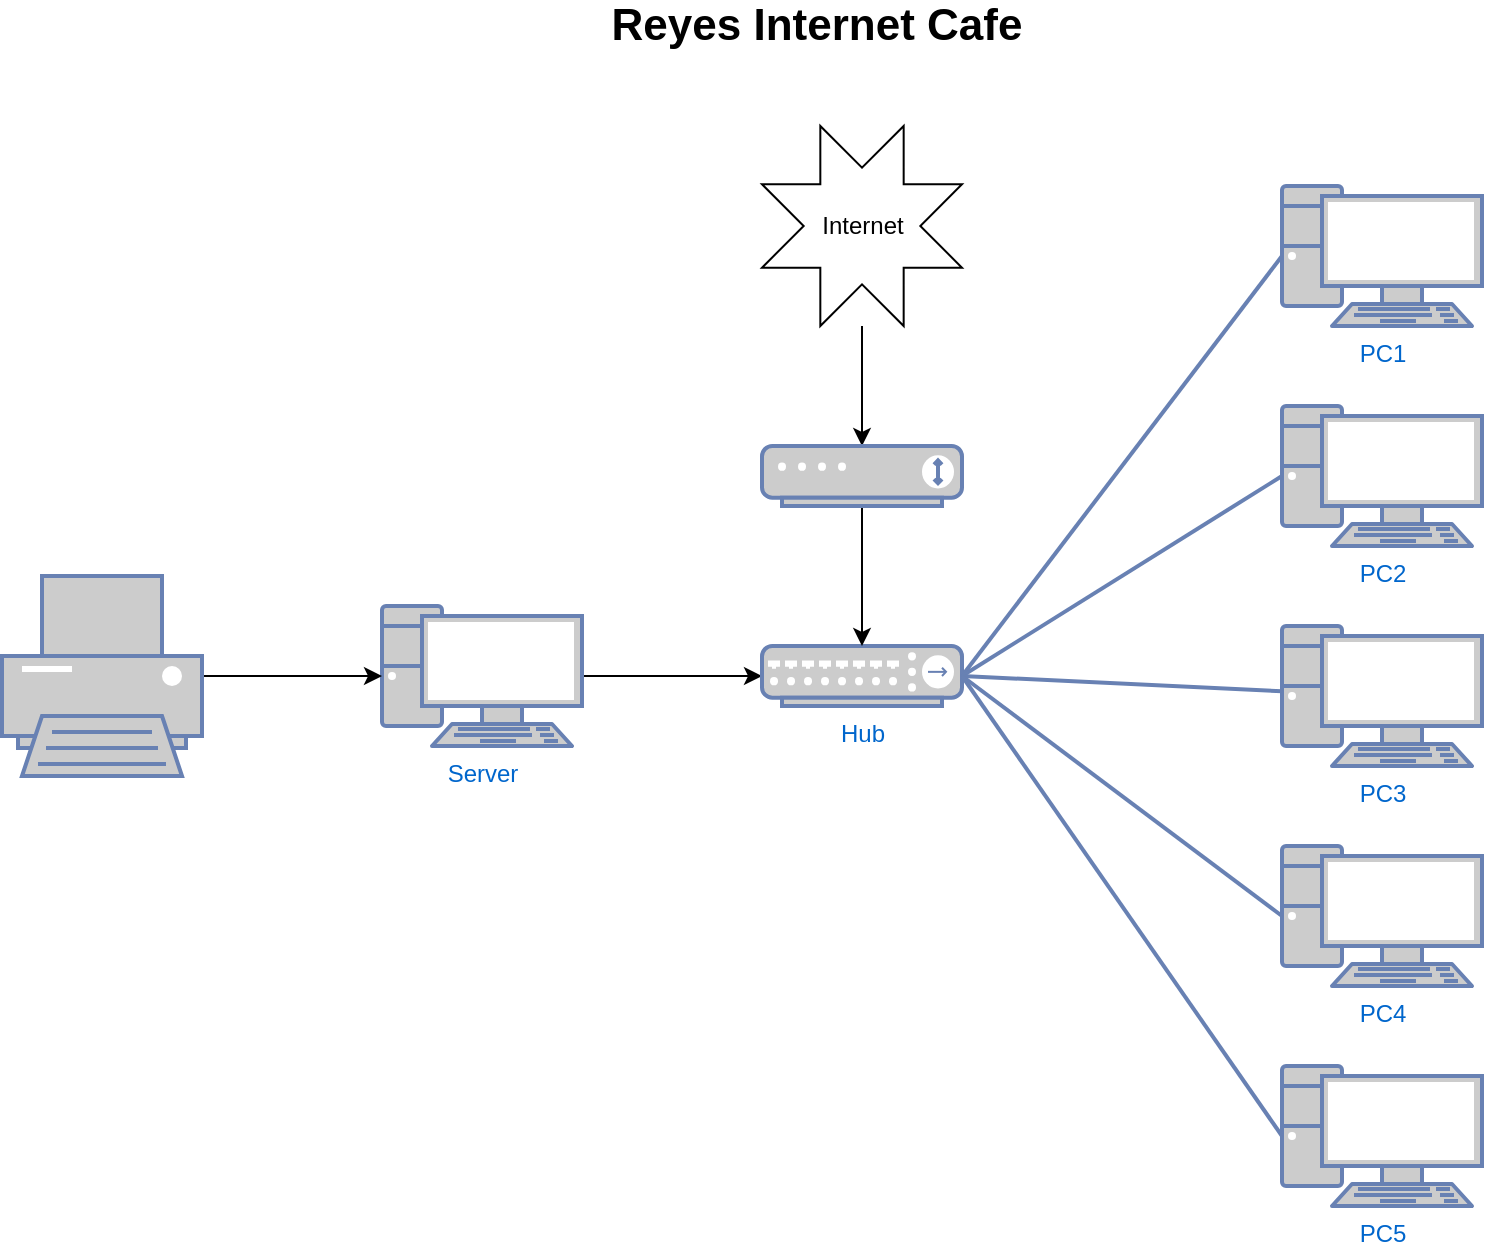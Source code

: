 <mxfile version="14.2.4" type="github">
  <diagram id="fvh4mmRdux-fAGCtwJcO" name="Page-1">
    <mxGraphModel dx="1422" dy="794" grid="1" gridSize="10" guides="1" tooltips="1" connect="1" arrows="1" fold="1" page="1" pageScale="1" pageWidth="850" pageHeight="1100" math="0" shadow="0">
      <root>
        <mxCell id="0" />
        <mxCell id="1" parent="0" />
        <mxCell id="DsgTAMmdHP6PTjedlVeL-1" value="Reyes Internet Cafe" style="text;html=1;strokeColor=none;fillColor=none;align=center;verticalAlign=middle;whiteSpace=wrap;rounded=0;fontStyle=1;fontSize=22;" vertex="1" parent="1">
          <mxGeometry x="350" y="20" width="235" height="20" as="geometry" />
        </mxCell>
        <mxCell id="DsgTAMmdHP6PTjedlVeL-4" style="edgeStyle=orthogonalEdgeStyle;rounded=0;orthogonalLoop=1;jettySize=auto;html=1;" edge="1" parent="1" source="DsgTAMmdHP6PTjedlVeL-2" target="DsgTAMmdHP6PTjedlVeL-3">
          <mxGeometry relative="1" as="geometry" />
        </mxCell>
        <mxCell id="DsgTAMmdHP6PTjedlVeL-2" value="Server" style="fontColor=#0066CC;verticalAlign=top;verticalLabelPosition=bottom;labelPosition=center;align=center;html=1;outlineConnect=0;fillColor=#CCCCCC;strokeColor=#6881B3;gradientColor=none;gradientDirection=north;strokeWidth=2;shape=mxgraph.networks.pc;" vertex="1" parent="1">
          <mxGeometry x="250" y="320" width="100" height="70" as="geometry" />
        </mxCell>
        <mxCell id="DsgTAMmdHP6PTjedlVeL-3" value="Hub" style="fontColor=#0066CC;verticalAlign=top;verticalLabelPosition=bottom;labelPosition=center;align=center;html=1;outlineConnect=0;fillColor=#CCCCCC;strokeColor=#6881B3;gradientColor=none;gradientDirection=north;strokeWidth=2;shape=mxgraph.networks.hub;" vertex="1" parent="1">
          <mxGeometry x="440" y="340" width="100" height="30" as="geometry" />
        </mxCell>
        <mxCell id="DsgTAMmdHP6PTjedlVeL-5" value="PC1" style="fontColor=#0066CC;verticalAlign=top;verticalLabelPosition=bottom;labelPosition=center;align=center;html=1;outlineConnect=0;fillColor=#CCCCCC;strokeColor=#6881B3;gradientColor=none;gradientDirection=north;strokeWidth=2;shape=mxgraph.networks.pc;" vertex="1" parent="1">
          <mxGeometry x="700" y="110" width="100" height="70" as="geometry" />
        </mxCell>
        <mxCell id="DsgTAMmdHP6PTjedlVeL-6" value="PC2" style="fontColor=#0066CC;verticalAlign=top;verticalLabelPosition=bottom;labelPosition=center;align=center;html=1;outlineConnect=0;fillColor=#CCCCCC;strokeColor=#6881B3;gradientColor=none;gradientDirection=north;strokeWidth=2;shape=mxgraph.networks.pc;" vertex="1" parent="1">
          <mxGeometry x="700" y="220" width="100" height="70" as="geometry" />
        </mxCell>
        <mxCell id="DsgTAMmdHP6PTjedlVeL-7" value="PC4" style="fontColor=#0066CC;verticalAlign=top;verticalLabelPosition=bottom;labelPosition=center;align=center;html=1;outlineConnect=0;fillColor=#CCCCCC;strokeColor=#6881B3;gradientColor=none;gradientDirection=north;strokeWidth=2;shape=mxgraph.networks.pc;" vertex="1" parent="1">
          <mxGeometry x="700" y="440" width="100" height="70" as="geometry" />
        </mxCell>
        <mxCell id="DsgTAMmdHP6PTjedlVeL-8" value="PC3" style="fontColor=#0066CC;verticalAlign=top;verticalLabelPosition=bottom;labelPosition=center;align=center;html=1;outlineConnect=0;fillColor=#CCCCCC;strokeColor=#6881B3;gradientColor=none;gradientDirection=north;strokeWidth=2;shape=mxgraph.networks.pc;" vertex="1" parent="1">
          <mxGeometry x="700" y="330" width="100" height="70" as="geometry" />
        </mxCell>
        <mxCell id="DsgTAMmdHP6PTjedlVeL-9" value="PC5" style="fontColor=#0066CC;verticalAlign=top;verticalLabelPosition=bottom;labelPosition=center;align=center;html=1;outlineConnect=0;fillColor=#CCCCCC;strokeColor=#6881B3;gradientColor=none;gradientDirection=north;strokeWidth=2;shape=mxgraph.networks.pc;" vertex="1" parent="1">
          <mxGeometry x="700" y="550" width="100" height="70" as="geometry" />
        </mxCell>
        <mxCell id="DsgTAMmdHP6PTjedlVeL-15" value="" style="strokeColor=#6881B3;edgeStyle=none;rounded=0;endArrow=none;html=1;strokeWidth=2;exitX=1;exitY=0.5;exitDx=0;exitDy=0;exitPerimeter=0;entryX=0;entryY=0.5;entryDx=0;entryDy=0;entryPerimeter=0;" edge="1" target="DsgTAMmdHP6PTjedlVeL-5" parent="1" source="DsgTAMmdHP6PTjedlVeL-3">
          <mxGeometry relative="1" as="geometry">
            <mxPoint x="470" y="510" as="sourcePoint" />
            <mxPoint x="470" y="570" as="targetPoint" />
          </mxGeometry>
        </mxCell>
        <mxCell id="DsgTAMmdHP6PTjedlVeL-21" value="" style="strokeColor=#6881B3;edgeStyle=none;rounded=0;endArrow=none;html=1;strokeWidth=2;exitX=1;exitY=0.5;exitDx=0;exitDy=0;exitPerimeter=0;entryX=0;entryY=0.5;entryDx=0;entryDy=0;entryPerimeter=0;" edge="1" parent="1" source="DsgTAMmdHP6PTjedlVeL-3" target="DsgTAMmdHP6PTjedlVeL-6">
          <mxGeometry relative="1" as="geometry">
            <mxPoint x="300" y="520" as="sourcePoint" />
            <mxPoint x="300" y="580" as="targetPoint" />
          </mxGeometry>
        </mxCell>
        <mxCell id="DsgTAMmdHP6PTjedlVeL-22" value="" style="strokeColor=#6881B3;edgeStyle=none;rounded=0;endArrow=none;html=1;strokeWidth=2;exitX=1;exitY=0.5;exitDx=0;exitDy=0;exitPerimeter=0;" edge="1" parent="1" source="DsgTAMmdHP6PTjedlVeL-3" target="DsgTAMmdHP6PTjedlVeL-8">
          <mxGeometry relative="1" as="geometry">
            <mxPoint x="310" y="530" as="sourcePoint" />
            <mxPoint x="310" y="590" as="targetPoint" />
          </mxGeometry>
        </mxCell>
        <mxCell id="DsgTAMmdHP6PTjedlVeL-23" value="" style="strokeColor=#6881B3;edgeStyle=none;rounded=0;endArrow=none;html=1;strokeWidth=2;exitX=1;exitY=0.5;exitDx=0;exitDy=0;exitPerimeter=0;entryX=0;entryY=0.5;entryDx=0;entryDy=0;entryPerimeter=0;" edge="1" parent="1" source="DsgTAMmdHP6PTjedlVeL-3" target="DsgTAMmdHP6PTjedlVeL-7">
          <mxGeometry relative="1" as="geometry">
            <mxPoint x="320" y="540" as="sourcePoint" />
            <mxPoint x="320" y="600" as="targetPoint" />
          </mxGeometry>
        </mxCell>
        <mxCell id="DsgTAMmdHP6PTjedlVeL-24" value="" style="strokeColor=#6881B3;edgeStyle=none;rounded=0;endArrow=none;html=1;strokeWidth=2;exitX=1;exitY=0.5;exitDx=0;exitDy=0;exitPerimeter=0;entryX=0;entryY=0.5;entryDx=0;entryDy=0;entryPerimeter=0;" edge="1" parent="1" source="DsgTAMmdHP6PTjedlVeL-3" target="DsgTAMmdHP6PTjedlVeL-9">
          <mxGeometry relative="1" as="geometry">
            <mxPoint x="330" y="550" as="sourcePoint" />
            <mxPoint x="330" y="610" as="targetPoint" />
          </mxGeometry>
        </mxCell>
        <mxCell id="DsgTAMmdHP6PTjedlVeL-28" style="edgeStyle=orthogonalEdgeStyle;rounded=0;orthogonalLoop=1;jettySize=auto;html=1;" edge="1" parent="1" source="DsgTAMmdHP6PTjedlVeL-26" target="DsgTAMmdHP6PTjedlVeL-2">
          <mxGeometry relative="1" as="geometry" />
        </mxCell>
        <mxCell id="DsgTAMmdHP6PTjedlVeL-26" value="" style="fontColor=#0066CC;verticalAlign=top;verticalLabelPosition=bottom;labelPosition=center;align=center;html=1;outlineConnect=0;fillColor=#CCCCCC;strokeColor=#6881B3;gradientColor=none;gradientDirection=north;strokeWidth=2;shape=mxgraph.networks.printer;" vertex="1" parent="1">
          <mxGeometry x="60" y="305" width="100" height="100" as="geometry" />
        </mxCell>
        <mxCell id="DsgTAMmdHP6PTjedlVeL-32" style="edgeStyle=orthogonalEdgeStyle;rounded=0;orthogonalLoop=1;jettySize=auto;html=1;" edge="1" parent="1" source="DsgTAMmdHP6PTjedlVeL-29" target="DsgTAMmdHP6PTjedlVeL-31">
          <mxGeometry relative="1" as="geometry" />
        </mxCell>
        <mxCell id="DsgTAMmdHP6PTjedlVeL-29" value="Internet" style="verticalLabelPosition=middle;verticalAlign=middle;html=1;shape=mxgraph.basic.8_point_star;labelPosition=center;align=center;" vertex="1" parent="1">
          <mxGeometry x="440" y="80" width="100" height="100" as="geometry" />
        </mxCell>
        <mxCell id="DsgTAMmdHP6PTjedlVeL-33" style="edgeStyle=orthogonalEdgeStyle;rounded=0;orthogonalLoop=1;jettySize=auto;html=1;" edge="1" parent="1" source="DsgTAMmdHP6PTjedlVeL-31" target="DsgTAMmdHP6PTjedlVeL-3">
          <mxGeometry relative="1" as="geometry" />
        </mxCell>
        <mxCell id="DsgTAMmdHP6PTjedlVeL-31" value="" style="fontColor=#0066CC;verticalAlign=top;verticalLabelPosition=bottom;labelPosition=center;align=center;html=1;outlineConnect=0;fillColor=#CCCCCC;strokeColor=#6881B3;gradientColor=none;gradientDirection=north;strokeWidth=2;shape=mxgraph.networks.modem;" vertex="1" parent="1">
          <mxGeometry x="440" y="240" width="100" height="30" as="geometry" />
        </mxCell>
      </root>
    </mxGraphModel>
  </diagram>
</mxfile>
